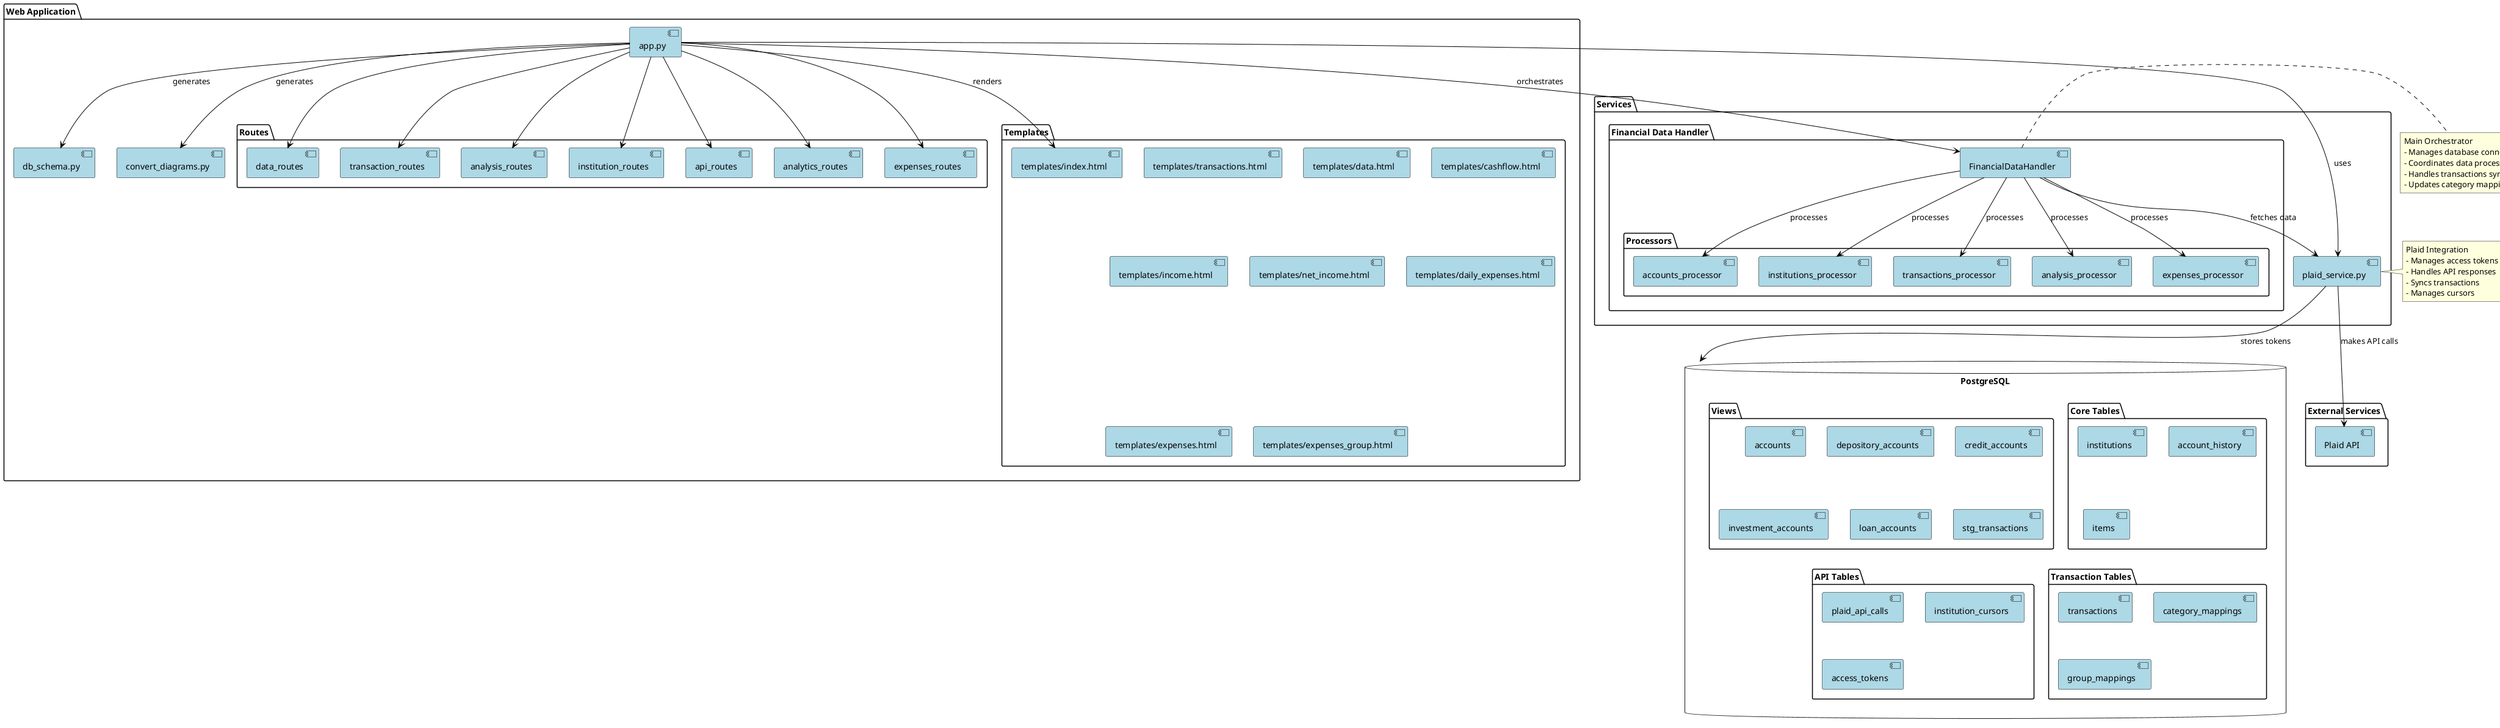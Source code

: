 @startuml Financial Data Fetcher Architecture

' Styling
skinparam componentStyle uml2
skinparam component {
  BackgroundColor LightBlue
  BorderColor Black
  ArrowColor Black
}

' Components
package "Web Application" {
  [app.py] as App
  
  package "Routes" {
    [data_routes] as DataRoutes
    [transaction_routes] as TransRoutes
    [analysis_routes] as AnalysisRoutes
    [institution_routes] as InstRoutes
    [api_routes] as APIRoutes
    [analytics_routes] as AnalyticsRoutes
    [expenses_routes] as ExpensesRoutes
  }
  
  package "Templates" {
    [templates/index.html] as UI
    [templates/transactions.html] as TransactionsUI
    [templates/data.html] as DataUI
    [templates/cashflow.html] as CashflowUI
    [templates/income.html] as IncomeUI
    [templates/net_income.html] as NetIncomeUI
    [templates/daily_expenses.html] as DailyExpensesUI
    [templates/expenses.html] as ExpensesUI
    [templates/expenses_group.html] as ExpensesGroupUI
  }
  
  [db_schema.py] as SchemaGen
  [convert_diagrams.py] as DiagramGen
}

package "Services" {
  [plaid_service.py] as PlaidService
  
  package "Financial Data Handler" {
    [FinancialDataHandler] as DataHandler
    
    package "Processors" {
      [accounts_processor] as AccountProcessor
      [institutions_processor] as InstProcessor
      [transactions_processor] as TransProcessor
      [analysis_processor] as AnalysisProcessor
      [expenses_processor] as ExpensesProcessor
    }
  }
}

database "PostgreSQL" as DB {
  package "Core Tables" {
    [institutions]
    [account_history]
    [items]
  }
  package "Views" {
    [accounts]
    [depository_accounts]
    [credit_accounts]
    [investment_accounts]
    [loan_accounts]
    [stg_transactions]
  }
  package "Transaction Tables" {
    [transactions]
    [category_mappings]
    [group_mappings]
  }
  package "API Tables" {
    [plaid_api_calls]
    [institution_cursors]
    [access_tokens]
  }
}

package "External Services" {
  [Plaid API] as PlaidAPI
}

' Relationships
App -down-> DataRoutes
App -down-> TransRoutes
App -down-> AnalysisRoutes
App -down-> InstRoutes
App -down-> APIRoutes
App -down-> AnalyticsRoutes
App -down-> ExpensesRoutes

App -down-> UI : renders
App -down-> PlaidService : uses
App -down-> DataHandler : orchestrates
App -down-> SchemaGen : generates
App -down-> DiagramGen : generates

DataHandler -down-> PlaidService : fetches data
DataHandler -down-> AccountProcessor : processes
DataHandler -down-> InstProcessor : processes
DataHandler -down-> TransProcessor : processes
DataHandler -down-> AnalysisProcessor : processes
DataHandler -down-> ExpensesProcessor : processes

PlaidService -down-> PlaidAPI : makes API calls
PlaidService -down-> DB : stores tokens

' Notes
note right of DataHandler
  Main Orchestrator
  - Manages database connections
  - Coordinates data processing
  - Handles transactions sync
  - Updates category mappings
end note

note right of PlaidService
  Plaid Integration
  - Manages access tokens
  - Handles API responses
  - Syncs transactions
  - Manages cursors
end note

@enduml
